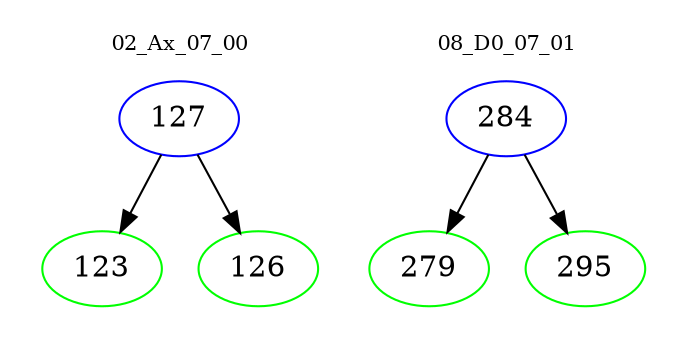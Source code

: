 digraph{
subgraph cluster_0 {
color = white
label = "02_Ax_07_00";
fontsize=10;
T0_127 [label="127", color="blue"]
T0_127 -> T0_123 [color="black"]
T0_123 [label="123", color="green"]
T0_127 -> T0_126 [color="black"]
T0_126 [label="126", color="green"]
}
subgraph cluster_1 {
color = white
label = "08_D0_07_01";
fontsize=10;
T1_284 [label="284", color="blue"]
T1_284 -> T1_279 [color="black"]
T1_279 [label="279", color="green"]
T1_284 -> T1_295 [color="black"]
T1_295 [label="295", color="green"]
}
}
